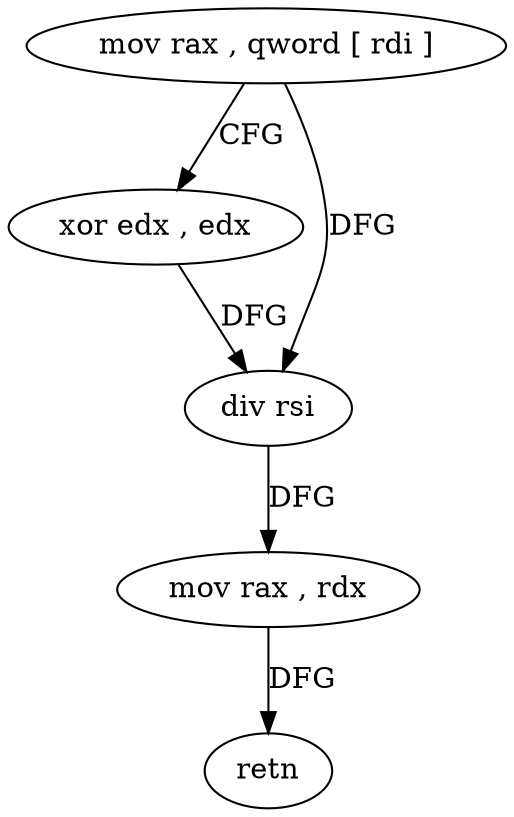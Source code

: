 digraph "func" {
"4215936" [label = "mov rax , qword [ rdi ]" ]
"4215939" [label = "xor edx , edx" ]
"4215941" [label = "div rsi" ]
"4215944" [label = "mov rax , rdx" ]
"4215947" [label = "retn" ]
"4215936" -> "4215939" [ label = "CFG" ]
"4215936" -> "4215941" [ label = "DFG" ]
"4215939" -> "4215941" [ label = "DFG" ]
"4215941" -> "4215944" [ label = "DFG" ]
"4215944" -> "4215947" [ label = "DFG" ]
}
